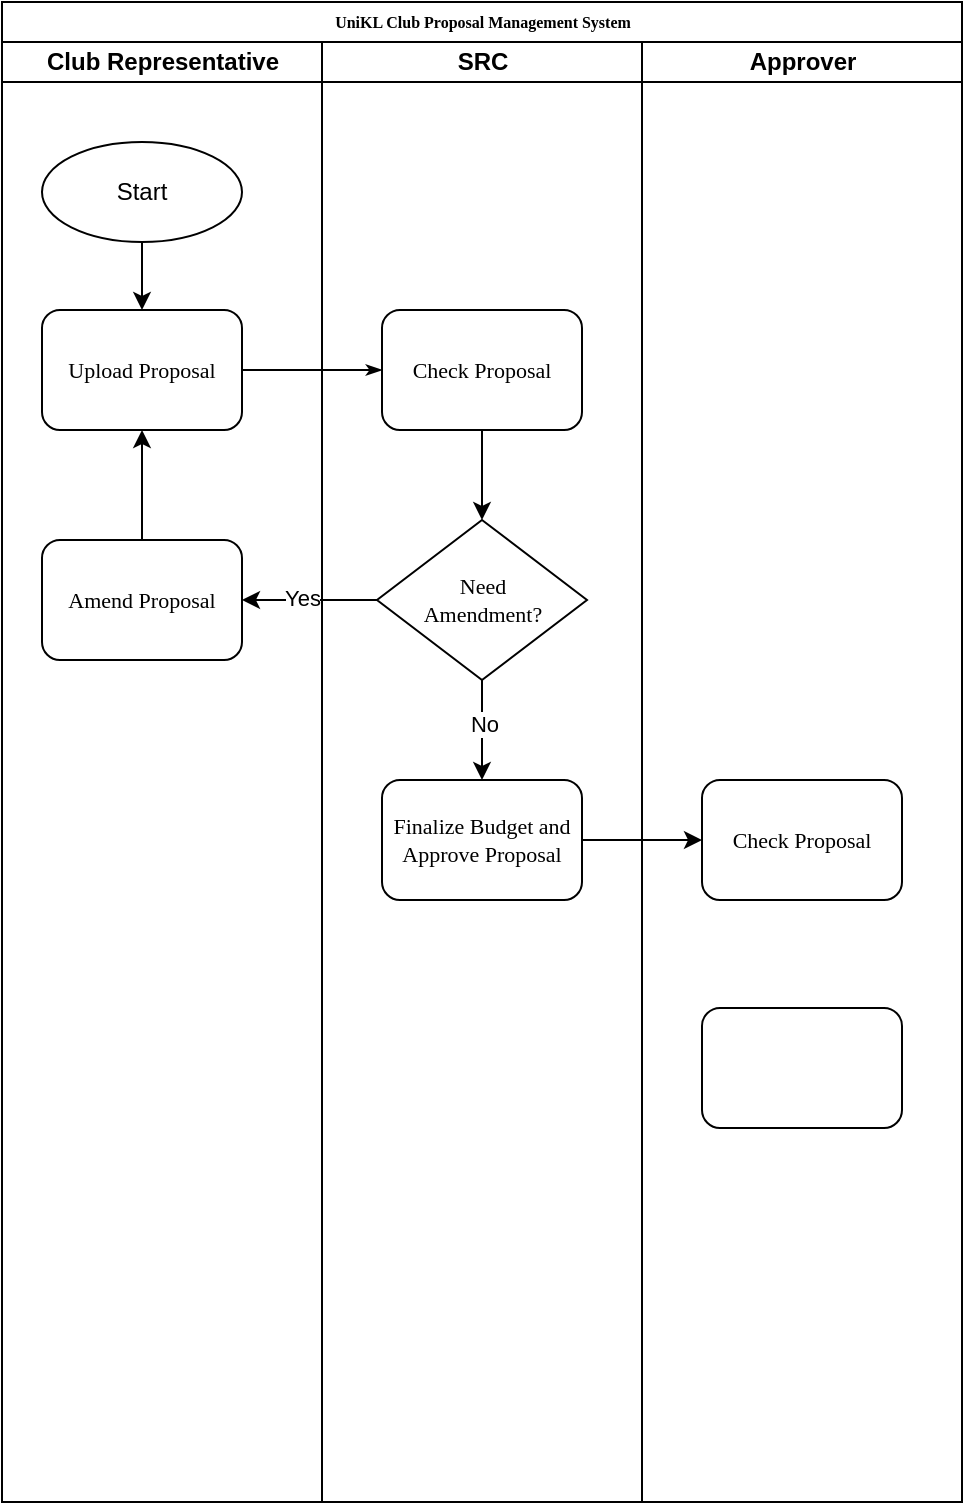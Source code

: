 <mxfile version="22.1.0" type="github">
  <diagram name="Page-1" id="74e2e168-ea6b-b213-b513-2b3c1d86103e">
    <mxGraphModel dx="882" dy="507" grid="1" gridSize="10" guides="1" tooltips="1" connect="1" arrows="1" fold="1" page="1" pageScale="1" pageWidth="1100" pageHeight="850" background="none" math="0" shadow="0">
      <root>
        <mxCell id="0" />
        <mxCell id="1" parent="0" />
        <mxCell id="77e6c97f196da883-1" value="UniKL Club Proposal Management System" style="swimlane;html=1;childLayout=stackLayout;startSize=20;rounded=0;shadow=0;labelBackgroundColor=none;strokeWidth=1;fontFamily=Verdana;fontSize=8;align=center;" parent="1" vertex="1">
          <mxGeometry x="70" y="40" width="480" height="750" as="geometry" />
        </mxCell>
        <mxCell id="77e6c97f196da883-2" value="Club Representative" style="swimlane;html=1;startSize=20;" parent="77e6c97f196da883-1" vertex="1">
          <mxGeometry y="20" width="160" height="730" as="geometry" />
        </mxCell>
        <mxCell id="77e6c97f196da883-8" value="Upload Proposal" style="rounded=1;whiteSpace=wrap;html=1;shadow=0;labelBackgroundColor=none;strokeWidth=1;fontFamily=Verdana;fontSize=11;align=center;fillColor=none;" parent="77e6c97f196da883-2" vertex="1">
          <mxGeometry x="20" y="134" width="100" height="60" as="geometry" />
        </mxCell>
        <mxCell id="FyyOHg6en1WBjDl6B92Y-6" style="edgeStyle=orthogonalEdgeStyle;rounded=0;orthogonalLoop=1;jettySize=auto;html=1;entryX=0.5;entryY=1;entryDx=0;entryDy=0;" edge="1" parent="77e6c97f196da883-2" source="77e6c97f196da883-12" target="77e6c97f196da883-8">
          <mxGeometry relative="1" as="geometry" />
        </mxCell>
        <mxCell id="77e6c97f196da883-12" value="Amend Proposal" style="rounded=1;whiteSpace=wrap;html=1;shadow=0;labelBackgroundColor=none;strokeWidth=1;fontFamily=Verdana;fontSize=11;align=center;fillColor=none;" parent="77e6c97f196da883-2" vertex="1">
          <mxGeometry x="20" y="249" width="100" height="60" as="geometry" />
        </mxCell>
        <mxCell id="FyyOHg6en1WBjDl6B92Y-10" style="edgeStyle=orthogonalEdgeStyle;rounded=0;orthogonalLoop=1;jettySize=auto;html=1;entryX=0.5;entryY=0;entryDx=0;entryDy=0;" edge="1" parent="77e6c97f196da883-2" source="FyyOHg6en1WBjDl6B92Y-9" target="77e6c97f196da883-8">
          <mxGeometry relative="1" as="geometry" />
        </mxCell>
        <mxCell id="FyyOHg6en1WBjDl6B92Y-9" value="Start" style="strokeWidth=1;html=1;shape=mxgraph.flowchart.start_1;whiteSpace=wrap;fillColor=none;" vertex="1" parent="77e6c97f196da883-2">
          <mxGeometry x="20" y="50" width="100" height="50" as="geometry" />
        </mxCell>
        <mxCell id="77e6c97f196da883-26" style="edgeStyle=orthogonalEdgeStyle;rounded=1;html=1;labelBackgroundColor=none;startArrow=none;startFill=0;startSize=5;endArrow=classicThin;endFill=1;endSize=5;jettySize=auto;orthogonalLoop=1;strokeWidth=1;fontFamily=Verdana;fontSize=8" parent="77e6c97f196da883-1" source="77e6c97f196da883-8" target="77e6c97f196da883-11" edge="1">
          <mxGeometry relative="1" as="geometry" />
        </mxCell>
        <mxCell id="77e6c97f196da883-3" value="SRC" style="swimlane;html=1;startSize=20;" parent="77e6c97f196da883-1" vertex="1">
          <mxGeometry x="160" y="20" width="160" height="730" as="geometry" />
        </mxCell>
        <mxCell id="FyyOHg6en1WBjDl6B92Y-1" style="edgeStyle=orthogonalEdgeStyle;rounded=0;orthogonalLoop=1;jettySize=auto;html=1;entryX=0.5;entryY=0;entryDx=0;entryDy=0;" edge="1" parent="77e6c97f196da883-3" source="77e6c97f196da883-11" target="77e6c97f196da883-13">
          <mxGeometry relative="1" as="geometry" />
        </mxCell>
        <mxCell id="77e6c97f196da883-11" value="Check Proposal" style="rounded=1;whiteSpace=wrap;html=1;shadow=0;labelBackgroundColor=none;strokeWidth=1;fontFamily=Verdana;fontSize=11;align=center;fillColor=none;" parent="77e6c97f196da883-3" vertex="1">
          <mxGeometry x="30" y="134" width="100" height="60" as="geometry" />
        </mxCell>
        <mxCell id="FyyOHg6en1WBjDl6B92Y-5" style="edgeStyle=orthogonalEdgeStyle;rounded=0;orthogonalLoop=1;jettySize=auto;html=1;entryX=0.5;entryY=0;entryDx=0;entryDy=0;" edge="1" parent="77e6c97f196da883-3" source="77e6c97f196da883-13" target="FyyOHg6en1WBjDl6B92Y-4">
          <mxGeometry relative="1" as="geometry" />
        </mxCell>
        <mxCell id="FyyOHg6en1WBjDl6B92Y-7" value="No" style="edgeLabel;html=1;align=center;verticalAlign=middle;resizable=0;points=[];" vertex="1" connectable="0" parent="FyyOHg6en1WBjDl6B92Y-5">
          <mxGeometry x="-0.136" y="1" relative="1" as="geometry">
            <mxPoint as="offset" />
          </mxGeometry>
        </mxCell>
        <mxCell id="77e6c97f196da883-13" value="Need &lt;br style=&quot;font-size: 11px;&quot;&gt;Amendment?" style="rhombus;whiteSpace=wrap;html=1;rounded=0;shadow=0;labelBackgroundColor=none;strokeWidth=1;fontFamily=Verdana;fontSize=11;align=center;fillColor=none;" parent="77e6c97f196da883-3" vertex="1">
          <mxGeometry x="27.5" y="239" width="105" height="80" as="geometry" />
        </mxCell>
        <mxCell id="FyyOHg6en1WBjDl6B92Y-4" value="Finalize Budget and Approve Proposal" style="rounded=1;whiteSpace=wrap;html=1;shadow=0;labelBackgroundColor=none;strokeWidth=1;fontFamily=Verdana;fontSize=11;align=center;fillColor=none;" vertex="1" parent="77e6c97f196da883-3">
          <mxGeometry x="30" y="369" width="100" height="60" as="geometry" />
        </mxCell>
        <mxCell id="77e6c97f196da883-4" value="Approver" style="swimlane;html=1;startSize=20;" parent="77e6c97f196da883-1" vertex="1">
          <mxGeometry x="320" y="20" width="160" height="730" as="geometry" />
        </mxCell>
        <mxCell id="77e6c97f196da883-14" value="Check Proposal" style="rounded=1;whiteSpace=wrap;html=1;shadow=0;labelBackgroundColor=none;strokeWidth=1;fontFamily=Verdana;fontSize=11;align=center;fillColor=none;" parent="77e6c97f196da883-4" vertex="1">
          <mxGeometry x="30" y="369" width="100" height="60" as="geometry" />
        </mxCell>
        <mxCell id="77e6c97f196da883-10" value="" style="rounded=1;whiteSpace=wrap;html=1;shadow=0;labelBackgroundColor=none;strokeWidth=1;fontFamily=Verdana;fontSize=8;align=center;fillColor=none;" parent="77e6c97f196da883-4" vertex="1">
          <mxGeometry x="30" y="483" width="100" height="60" as="geometry" />
        </mxCell>
        <mxCell id="FyyOHg6en1WBjDl6B92Y-2" style="edgeStyle=orthogonalEdgeStyle;rounded=0;orthogonalLoop=1;jettySize=auto;html=1;entryX=1;entryY=0.5;entryDx=0;entryDy=0;" edge="1" parent="77e6c97f196da883-1" source="77e6c97f196da883-13" target="77e6c97f196da883-12">
          <mxGeometry relative="1" as="geometry" />
        </mxCell>
        <mxCell id="FyyOHg6en1WBjDl6B92Y-3" value="Yes" style="edgeLabel;html=1;align=center;verticalAlign=middle;resizable=0;points=[];" vertex="1" connectable="0" parent="FyyOHg6en1WBjDl6B92Y-2">
          <mxGeometry x="0.109" y="-1" relative="1" as="geometry">
            <mxPoint as="offset" />
          </mxGeometry>
        </mxCell>
        <mxCell id="FyyOHg6en1WBjDl6B92Y-8" style="edgeStyle=orthogonalEdgeStyle;rounded=0;orthogonalLoop=1;jettySize=auto;html=1;entryX=0;entryY=0.5;entryDx=0;entryDy=0;" edge="1" parent="77e6c97f196da883-1" source="FyyOHg6en1WBjDl6B92Y-4" target="77e6c97f196da883-14">
          <mxGeometry relative="1" as="geometry" />
        </mxCell>
      </root>
    </mxGraphModel>
  </diagram>
</mxfile>
